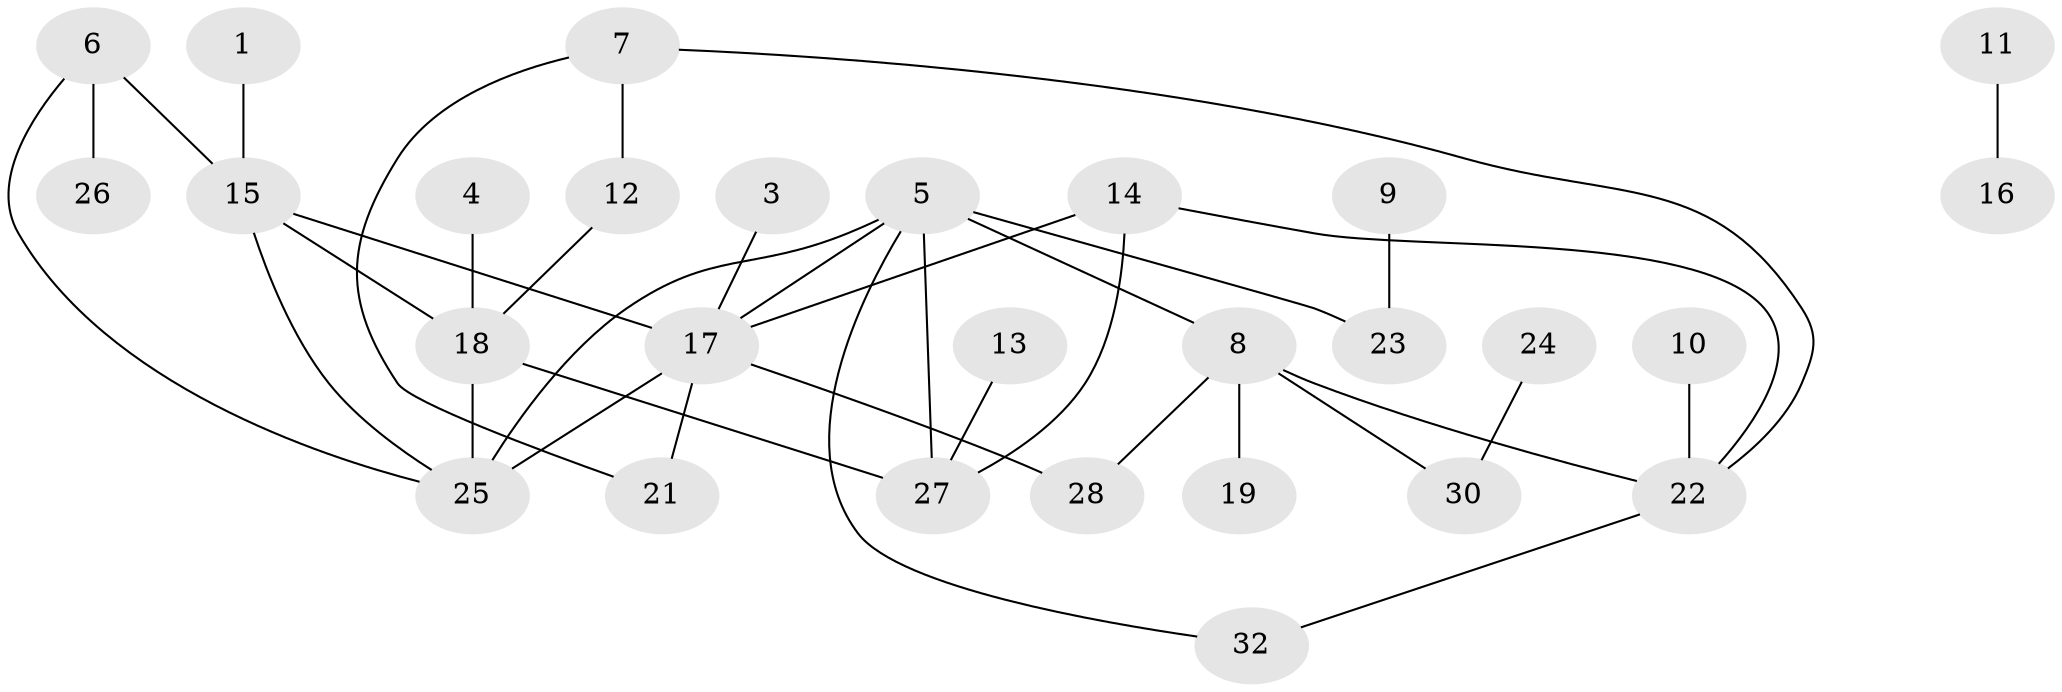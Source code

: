 // original degree distribution, {1: 0.2857142857142857, 2: 0.2857142857142857, 0: 0.06349206349206349, 3: 0.1746031746031746, 5: 0.1111111111111111, 4: 0.06349206349206349, 6: 0.015873015873015872}
// Generated by graph-tools (version 1.1) at 2025/35/03/04/25 23:35:49]
// undirected, 28 vertices, 37 edges
graph export_dot {
  node [color=gray90,style=filled];
  1;
  3;
  4;
  5;
  6;
  7;
  8;
  9;
  10;
  11;
  12;
  13;
  14;
  15;
  16;
  17;
  18;
  19;
  21;
  22;
  23;
  24;
  25;
  26;
  27;
  28;
  30;
  32;
  1 -- 15 [weight=1.0];
  3 -- 17 [weight=1.0];
  4 -- 18 [weight=1.0];
  5 -- 8 [weight=1.0];
  5 -- 17 [weight=1.0];
  5 -- 23 [weight=1.0];
  5 -- 25 [weight=1.0];
  5 -- 27 [weight=1.0];
  5 -- 32 [weight=1.0];
  6 -- 15 [weight=1.0];
  6 -- 25 [weight=1.0];
  6 -- 26 [weight=1.0];
  7 -- 12 [weight=1.0];
  7 -- 21 [weight=1.0];
  7 -- 22 [weight=1.0];
  8 -- 19 [weight=1.0];
  8 -- 22 [weight=1.0];
  8 -- 28 [weight=1.0];
  8 -- 30 [weight=1.0];
  9 -- 23 [weight=1.0];
  10 -- 22 [weight=1.0];
  11 -- 16 [weight=1.0];
  12 -- 18 [weight=2.0];
  13 -- 27 [weight=1.0];
  14 -- 17 [weight=1.0];
  14 -- 22 [weight=1.0];
  14 -- 27 [weight=1.0];
  15 -- 17 [weight=2.0];
  15 -- 18 [weight=1.0];
  15 -- 25 [weight=2.0];
  17 -- 21 [weight=1.0];
  17 -- 25 [weight=1.0];
  17 -- 28 [weight=1.0];
  18 -- 25 [weight=2.0];
  18 -- 27 [weight=1.0];
  22 -- 32 [weight=1.0];
  24 -- 30 [weight=1.0];
}
